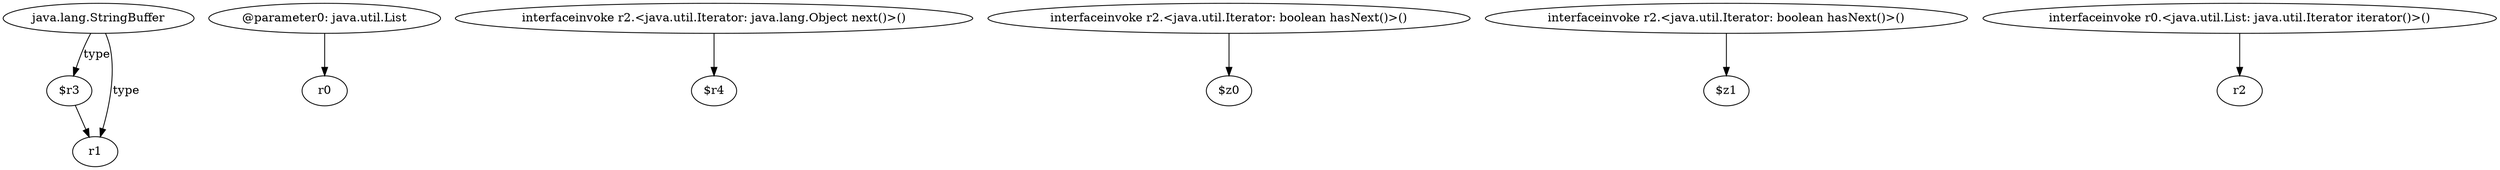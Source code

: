 digraph g {
0[label="java.lang.StringBuffer"]
1[label="$r3"]
0->1[label="type"]
2[label="@parameter0: java.util.List"]
3[label="r0"]
2->3[label=""]
4[label="interfaceinvoke r2.<java.util.Iterator: java.lang.Object next()>()"]
5[label="$r4"]
4->5[label=""]
6[label="r1"]
1->6[label=""]
7[label="interfaceinvoke r2.<java.util.Iterator: boolean hasNext()>()"]
8[label="$z0"]
7->8[label=""]
9[label="interfaceinvoke r2.<java.util.Iterator: boolean hasNext()>()"]
10[label="$z1"]
9->10[label=""]
0->6[label="type"]
11[label="interfaceinvoke r0.<java.util.List: java.util.Iterator iterator()>()"]
12[label="r2"]
11->12[label=""]
}